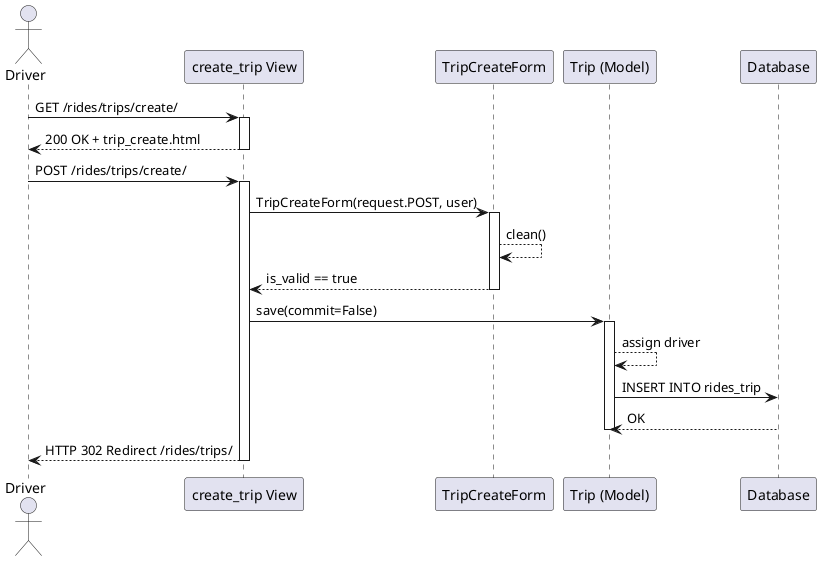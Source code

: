 @startuml create_trip_sequence   ← give your diagram a name!
actor Driver
participant CreateView   as "create_trip View"
participant Form         as "TripCreateForm"
participant TripModel    as "Trip (Model)"
participant DB           as "Database"

' GET the empty form
Driver -> CreateView : GET /rides/trips/create/
activate CreateView
CreateView --> Driver : 200 OK + trip_create.html
deactivate CreateView

' POST form data
Driver -> CreateView : POST /rides/trips/create/
activate CreateView
CreateView -> Form : TripCreateForm(request.POST, user)
activate Form
Form --> Form : clean()
Form --> CreateView : is_valid == true
deactivate Form

' Save the model
CreateView -> TripModel : save(commit=False)
activate TripModel
TripModel --> TripModel : assign driver
TripModel -> DB : INSERT INTO rides_trip
DB --> TripModel : OK
deactivate TripModel

' Redirect back to list
CreateView --> Driver : HTTP 302 Redirect /rides/trips/
deactivate CreateView
@enduml
